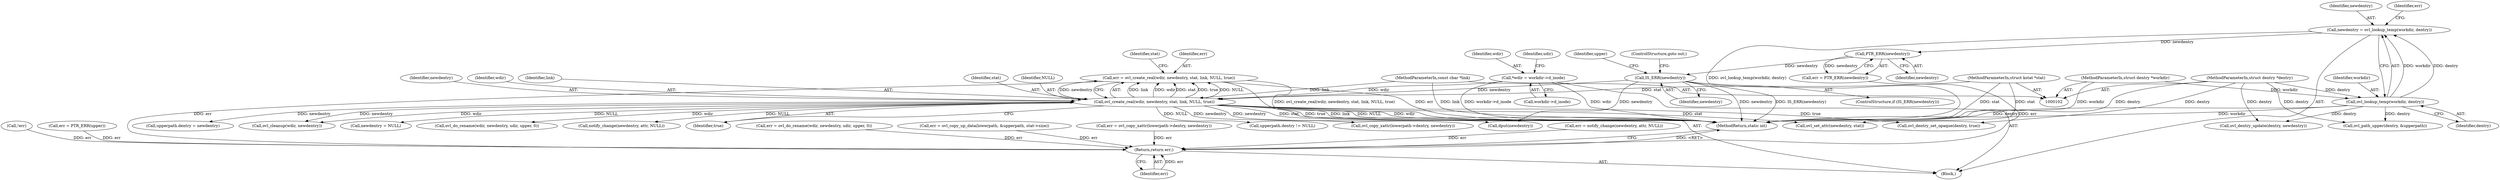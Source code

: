digraph "0_linux_ab79efab0a0ba01a74df782eb7fa44b044dae8b5@API" {
"1000178" [label="(Call,err = ovl_create_real(wdir, newdentry, stat, link, NULL, true))"];
"1000180" [label="(Call,ovl_create_real(wdir, newdentry, stat, link, NULL, true))"];
"1000112" [label="(Call,*wdir = workdir->d_inode)"];
"1000148" [label="(Call,IS_ERR(newdentry))"];
"1000145" [label="(Call,PTR_ERR(newdentry))"];
"1000138" [label="(Call,newdentry = ovl_lookup_temp(workdir, dentry))"];
"1000140" [label="(Call,ovl_lookup_temp(workdir, dentry))"];
"1000103" [label="(MethodParameterIn,struct dentry *workdir)"];
"1000105" [label="(MethodParameterIn,struct dentry *dentry)"];
"1000107" [label="(MethodParameterIn,struct kstat *stat)"];
"1000109" [label="(MethodParameterIn,const char *link)"];
"1000305" [label="(Return,return err;)"];
"1000110" [label="(Block,)"];
"1000202" [label="(Call,ovl_path_upper(dentry, &upperpath))"];
"1000182" [label="(Identifier,newdentry)"];
"1000212" [label="(Call,upperpath.dentry = newdentry)"];
"1000113" [label="(Identifier,wdir)"];
"1000142" [label="(Identifier,dentry)"];
"1000178" [label="(Call,err = ovl_create_real(wdir, newdentry, stat, link, NULL, true))"];
"1000112" [label="(Call,*wdir = workdir->d_inode)"];
"1000283" [label="(Call,ovl_dentry_update(dentry, newdentry))"];
"1000107" [label="(MethodParameterIn,struct kstat *stat)"];
"1000305" [label="(Return,return err;)"];
"1000181" [label="(Identifier,wdir)"];
"1000207" [label="(Call,upperpath.dentry != NULL)"];
"1000147" [label="(ControlStructure,if (IS_ERR(newdentry)))"];
"1000119" [label="(Identifier,udir)"];
"1000184" [label="(Identifier,link)"];
"1000189" [label="(Identifier,stat)"];
"1000306" [label="(Identifier,err)"];
"1000179" [label="(Identifier,err)"];
"1000256" [label="(Call,err = notify_change(newdentry, attr, NULL))"];
"1000109" [label="(MethodParameterIn,const char *link)"];
"1000231" [label="(Call,ovl_copy_xattr(lowerpath->dentry, newdentry))"];
"1000302" [label="(Call,dput(newdentry))"];
"1000141" [label="(Identifier,workdir)"];
"1000248" [label="(Call,ovl_set_attr(newdentry, stat))"];
"1000308" [label="(Call,ovl_cleanup(wdir, newdentry))"];
"1000152" [label="(Identifier,upper)"];
"1000139" [label="(Identifier,newdentry)"];
"1000140" [label="(Call,ovl_lookup_temp(workdir, dentry))"];
"1000149" [label="(Identifier,newdentry)"];
"1000145" [label="(Call,PTR_ERR(newdentry))"];
"1000105" [label="(MethodParameterIn,struct dentry *dentry)"];
"1000253" [label="(Call,!err)"];
"1000165" [label="(Call,err = PTR_ERR(upper))"];
"1000286" [label="(Call,newdentry = NULL)"];
"1000272" [label="(Call,err = ovl_do_rename(wdir, newdentry, udir, upper, 0))"];
"1000217" [label="(Call,err = ovl_copy_up_data(lowerpath, &upperpath, stat->size))"];
"1000143" [label="(Call,err = PTR_ERR(newdentry))"];
"1000183" [label="(Identifier,stat)"];
"1000295" [label="(Call,ovl_dentry_set_opaque(dentry, true))"];
"1000180" [label="(Call,ovl_create_real(wdir, newdentry, stat, link, NULL, true))"];
"1000144" [label="(Identifier,err)"];
"1000114" [label="(Call,workdir->d_inode)"];
"1000103" [label="(MethodParameterIn,struct dentry *workdir)"];
"1000150" [label="(ControlStructure,goto out;)"];
"1000146" [label="(Identifier,newdentry)"];
"1000229" [label="(Call,err = ovl_copy_xattr(lowerpath->dentry, newdentry))"];
"1000312" [label="(MethodReturn,static int)"];
"1000185" [label="(Identifier,NULL)"];
"1000148" [label="(Call,IS_ERR(newdentry))"];
"1000274" [label="(Call,ovl_do_rename(wdir, newdentry, udir, upper, 0))"];
"1000258" [label="(Call,notify_change(newdentry, attr, NULL))"];
"1000138" [label="(Call,newdentry = ovl_lookup_temp(workdir, dentry))"];
"1000186" [label="(Identifier,true)"];
"1000178" -> "1000110"  [label="AST: "];
"1000178" -> "1000180"  [label="CFG: "];
"1000179" -> "1000178"  [label="AST: "];
"1000180" -> "1000178"  [label="AST: "];
"1000189" -> "1000178"  [label="CFG: "];
"1000178" -> "1000312"  [label="DDG: err"];
"1000178" -> "1000312"  [label="DDG: ovl_create_real(wdir, newdentry, stat, link, NULL, true)"];
"1000180" -> "1000178"  [label="DDG: link"];
"1000180" -> "1000178"  [label="DDG: wdir"];
"1000180" -> "1000178"  [label="DDG: stat"];
"1000180" -> "1000178"  [label="DDG: true"];
"1000180" -> "1000178"  [label="DDG: NULL"];
"1000180" -> "1000178"  [label="DDG: newdentry"];
"1000178" -> "1000305"  [label="DDG: err"];
"1000180" -> "1000186"  [label="CFG: "];
"1000181" -> "1000180"  [label="AST: "];
"1000182" -> "1000180"  [label="AST: "];
"1000183" -> "1000180"  [label="AST: "];
"1000184" -> "1000180"  [label="AST: "];
"1000185" -> "1000180"  [label="AST: "];
"1000186" -> "1000180"  [label="AST: "];
"1000180" -> "1000312"  [label="DDG: NULL"];
"1000180" -> "1000312"  [label="DDG: wdir"];
"1000180" -> "1000312"  [label="DDG: stat"];
"1000180" -> "1000312"  [label="DDG: true"];
"1000180" -> "1000312"  [label="DDG: link"];
"1000112" -> "1000180"  [label="DDG: wdir"];
"1000148" -> "1000180"  [label="DDG: newdentry"];
"1000107" -> "1000180"  [label="DDG: stat"];
"1000109" -> "1000180"  [label="DDG: link"];
"1000180" -> "1000207"  [label="DDG: NULL"];
"1000180" -> "1000212"  [label="DDG: newdentry"];
"1000180" -> "1000231"  [label="DDG: newdentry"];
"1000180" -> "1000248"  [label="DDG: stat"];
"1000180" -> "1000258"  [label="DDG: NULL"];
"1000180" -> "1000274"  [label="DDG: wdir"];
"1000180" -> "1000286"  [label="DDG: NULL"];
"1000180" -> "1000295"  [label="DDG: true"];
"1000180" -> "1000302"  [label="DDG: newdentry"];
"1000180" -> "1000308"  [label="DDG: wdir"];
"1000180" -> "1000308"  [label="DDG: newdentry"];
"1000112" -> "1000110"  [label="AST: "];
"1000112" -> "1000114"  [label="CFG: "];
"1000113" -> "1000112"  [label="AST: "];
"1000114" -> "1000112"  [label="AST: "];
"1000119" -> "1000112"  [label="CFG: "];
"1000112" -> "1000312"  [label="DDG: workdir->d_inode"];
"1000112" -> "1000312"  [label="DDG: wdir"];
"1000148" -> "1000147"  [label="AST: "];
"1000148" -> "1000149"  [label="CFG: "];
"1000149" -> "1000148"  [label="AST: "];
"1000150" -> "1000148"  [label="CFG: "];
"1000152" -> "1000148"  [label="CFG: "];
"1000148" -> "1000312"  [label="DDG: newdentry"];
"1000148" -> "1000312"  [label="DDG: IS_ERR(newdentry)"];
"1000145" -> "1000148"  [label="DDG: newdentry"];
"1000148" -> "1000302"  [label="DDG: newdentry"];
"1000145" -> "1000143"  [label="AST: "];
"1000145" -> "1000146"  [label="CFG: "];
"1000146" -> "1000145"  [label="AST: "];
"1000143" -> "1000145"  [label="CFG: "];
"1000145" -> "1000143"  [label="DDG: newdentry"];
"1000138" -> "1000145"  [label="DDG: newdentry"];
"1000138" -> "1000110"  [label="AST: "];
"1000138" -> "1000140"  [label="CFG: "];
"1000139" -> "1000138"  [label="AST: "];
"1000140" -> "1000138"  [label="AST: "];
"1000144" -> "1000138"  [label="CFG: "];
"1000138" -> "1000312"  [label="DDG: ovl_lookup_temp(workdir, dentry)"];
"1000140" -> "1000138"  [label="DDG: workdir"];
"1000140" -> "1000138"  [label="DDG: dentry"];
"1000140" -> "1000142"  [label="CFG: "];
"1000141" -> "1000140"  [label="AST: "];
"1000142" -> "1000140"  [label="AST: "];
"1000140" -> "1000312"  [label="DDG: dentry"];
"1000140" -> "1000312"  [label="DDG: workdir"];
"1000103" -> "1000140"  [label="DDG: workdir"];
"1000105" -> "1000140"  [label="DDG: dentry"];
"1000140" -> "1000202"  [label="DDG: dentry"];
"1000140" -> "1000283"  [label="DDG: dentry"];
"1000103" -> "1000102"  [label="AST: "];
"1000103" -> "1000312"  [label="DDG: workdir"];
"1000105" -> "1000102"  [label="AST: "];
"1000105" -> "1000312"  [label="DDG: dentry"];
"1000105" -> "1000202"  [label="DDG: dentry"];
"1000105" -> "1000283"  [label="DDG: dentry"];
"1000105" -> "1000295"  [label="DDG: dentry"];
"1000107" -> "1000102"  [label="AST: "];
"1000107" -> "1000312"  [label="DDG: stat"];
"1000107" -> "1000248"  [label="DDG: stat"];
"1000109" -> "1000102"  [label="AST: "];
"1000109" -> "1000312"  [label="DDG: link"];
"1000305" -> "1000110"  [label="AST: "];
"1000305" -> "1000306"  [label="CFG: "];
"1000306" -> "1000305"  [label="AST: "];
"1000312" -> "1000305"  [label="CFG: "];
"1000305" -> "1000312"  [label="DDG: <RET>"];
"1000306" -> "1000305"  [label="DDG: err"];
"1000253" -> "1000305"  [label="DDG: err"];
"1000165" -> "1000305"  [label="DDG: err"];
"1000143" -> "1000305"  [label="DDG: err"];
"1000217" -> "1000305"  [label="DDG: err"];
"1000272" -> "1000305"  [label="DDG: err"];
"1000229" -> "1000305"  [label="DDG: err"];
"1000256" -> "1000305"  [label="DDG: err"];
}
